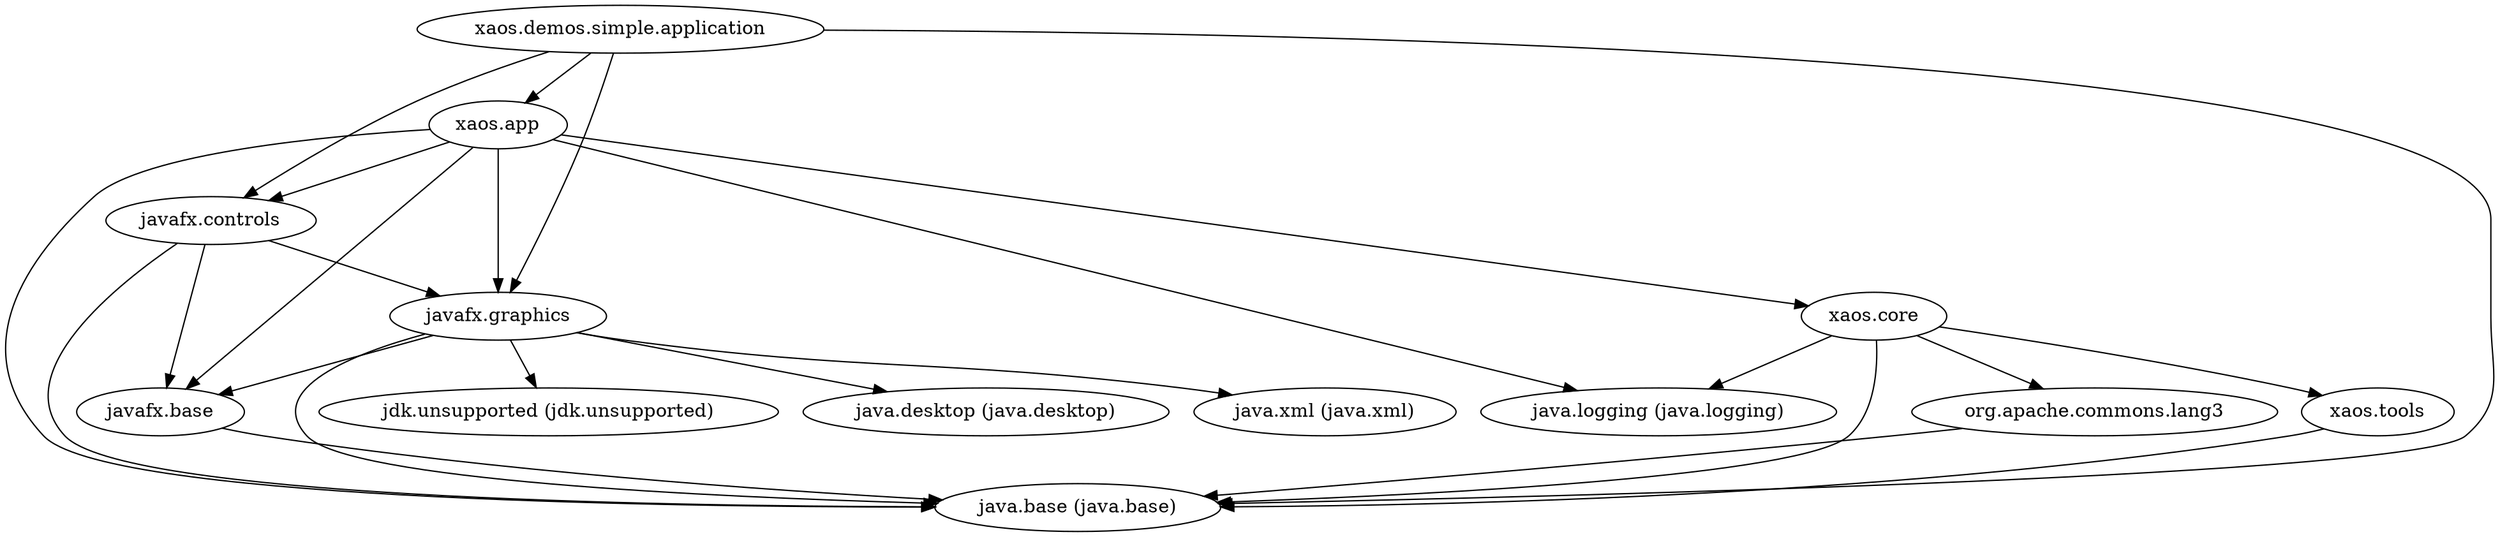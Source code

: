 digraph "summary" {
  "javafx.controls"                                  -> "java.base (java.base)";
  "javafx.controls"                                  -> "javafx.base";
  "javafx.controls"                                  -> "javafx.graphics";
  "xaos.core"                                        -> "java.base (java.base)";
  "xaos.core"                                        -> "java.logging (java.logging)";
  "xaos.core"                                        -> "org.apache.commons.lang3";
  "xaos.core"                                        -> "xaos.tools";
  "xaos.app"                                         -> "java.base (java.base)";
  "xaos.app"                                         -> "java.logging (java.logging)";
  "xaos.app"                                         -> "javafx.base";
  "xaos.app"                                         -> "javafx.controls";
  "xaos.app"                                         -> "javafx.graphics";
  "xaos.app"                                         -> "xaos.core";
  "org.apache.commons.lang3"                         -> "java.base (java.base)";
  "javafx.base"                                      -> "java.base (java.base)";
  "xaos.tools"                                       -> "java.base (java.base)";
  "xaos.demos.simple.application"                    -> "java.base (java.base)";
  "xaos.demos.simple.application"                    -> "javafx.controls";
  "xaos.demos.simple.application"                    -> "javafx.graphics";
  "xaos.demos.simple.application"                    -> "xaos.app";
  "javafx.graphics"                                  -> "java.base (java.base)";
  "javafx.graphics"                                  -> "java.desktop (java.desktop)";
  "javafx.graphics"                                  -> "java.xml (java.xml)";
  "javafx.graphics"                                  -> "javafx.base";
  "javafx.graphics"                                  -> "jdk.unsupported (jdk.unsupported)";
}
